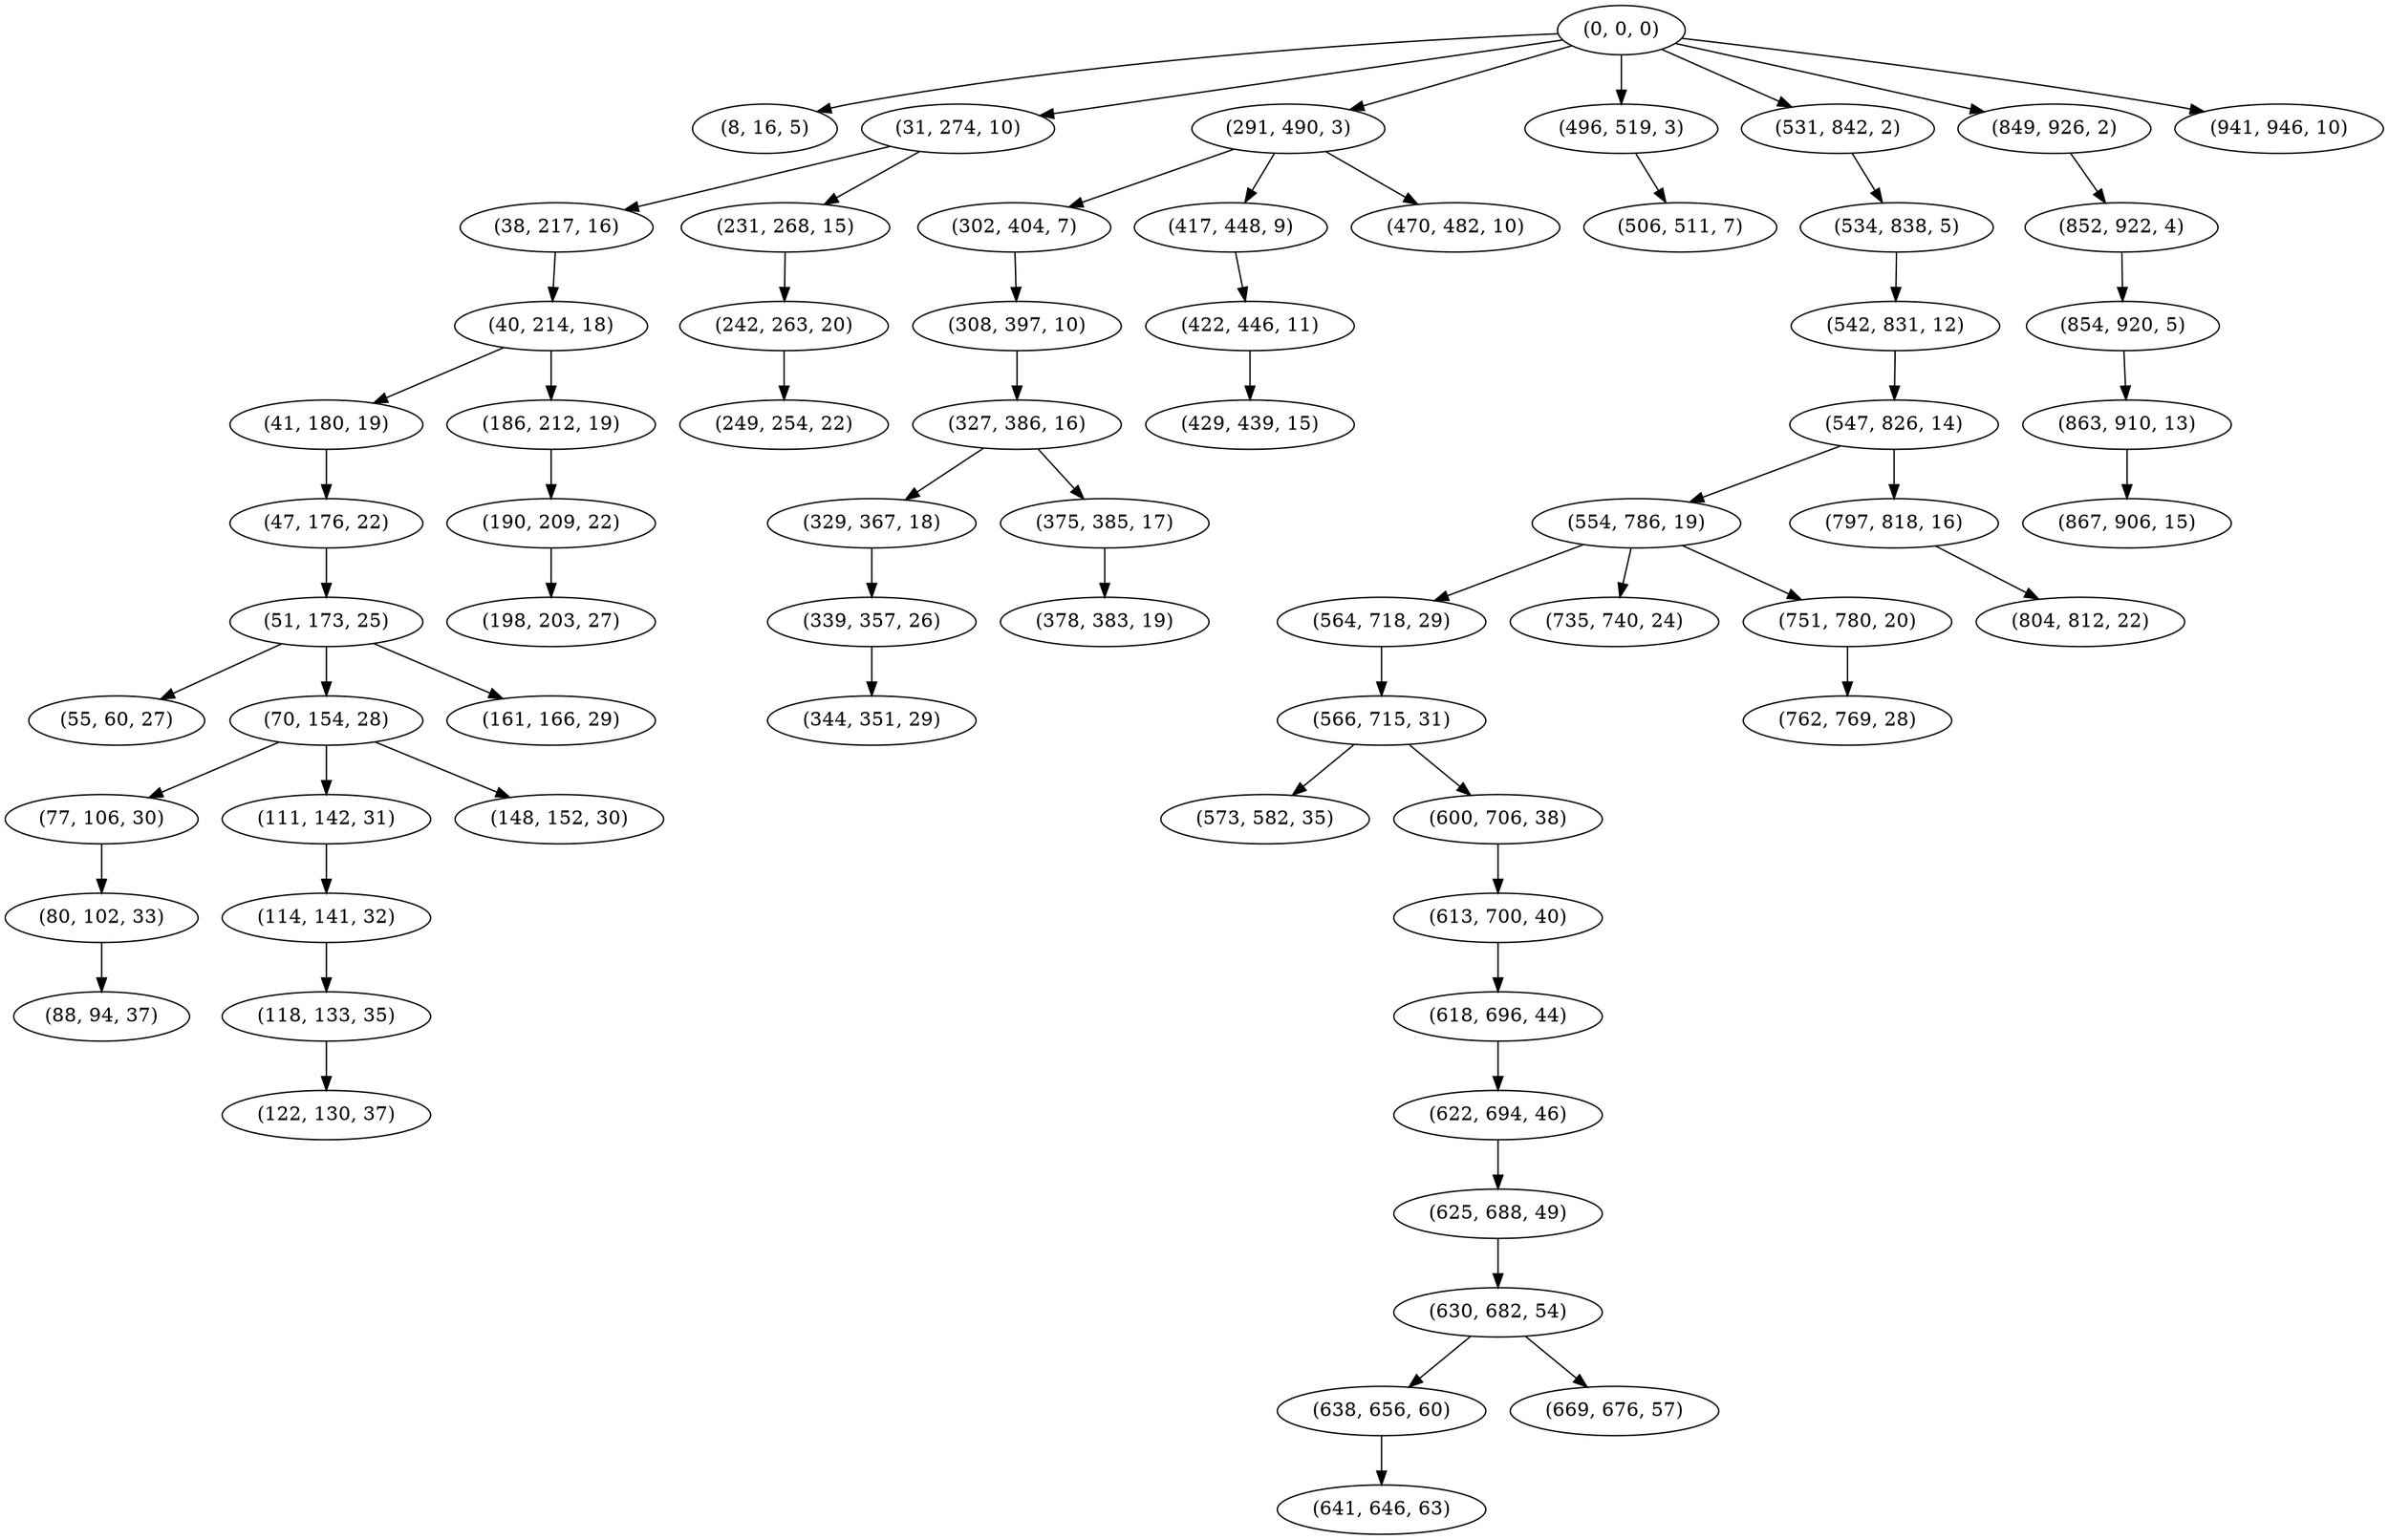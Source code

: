 digraph tree {
    "(0, 0, 0)";
    "(8, 16, 5)";
    "(31, 274, 10)";
    "(38, 217, 16)";
    "(40, 214, 18)";
    "(41, 180, 19)";
    "(47, 176, 22)";
    "(51, 173, 25)";
    "(55, 60, 27)";
    "(70, 154, 28)";
    "(77, 106, 30)";
    "(80, 102, 33)";
    "(88, 94, 37)";
    "(111, 142, 31)";
    "(114, 141, 32)";
    "(118, 133, 35)";
    "(122, 130, 37)";
    "(148, 152, 30)";
    "(161, 166, 29)";
    "(186, 212, 19)";
    "(190, 209, 22)";
    "(198, 203, 27)";
    "(231, 268, 15)";
    "(242, 263, 20)";
    "(249, 254, 22)";
    "(291, 490, 3)";
    "(302, 404, 7)";
    "(308, 397, 10)";
    "(327, 386, 16)";
    "(329, 367, 18)";
    "(339, 357, 26)";
    "(344, 351, 29)";
    "(375, 385, 17)";
    "(378, 383, 19)";
    "(417, 448, 9)";
    "(422, 446, 11)";
    "(429, 439, 15)";
    "(470, 482, 10)";
    "(496, 519, 3)";
    "(506, 511, 7)";
    "(531, 842, 2)";
    "(534, 838, 5)";
    "(542, 831, 12)";
    "(547, 826, 14)";
    "(554, 786, 19)";
    "(564, 718, 29)";
    "(566, 715, 31)";
    "(573, 582, 35)";
    "(600, 706, 38)";
    "(613, 700, 40)";
    "(618, 696, 44)";
    "(622, 694, 46)";
    "(625, 688, 49)";
    "(630, 682, 54)";
    "(638, 656, 60)";
    "(641, 646, 63)";
    "(669, 676, 57)";
    "(735, 740, 24)";
    "(751, 780, 20)";
    "(762, 769, 28)";
    "(797, 818, 16)";
    "(804, 812, 22)";
    "(849, 926, 2)";
    "(852, 922, 4)";
    "(854, 920, 5)";
    "(863, 910, 13)";
    "(867, 906, 15)";
    "(941, 946, 10)";
    "(0, 0, 0)" -> "(8, 16, 5)";
    "(0, 0, 0)" -> "(31, 274, 10)";
    "(0, 0, 0)" -> "(291, 490, 3)";
    "(0, 0, 0)" -> "(496, 519, 3)";
    "(0, 0, 0)" -> "(531, 842, 2)";
    "(0, 0, 0)" -> "(849, 926, 2)";
    "(0, 0, 0)" -> "(941, 946, 10)";
    "(31, 274, 10)" -> "(38, 217, 16)";
    "(31, 274, 10)" -> "(231, 268, 15)";
    "(38, 217, 16)" -> "(40, 214, 18)";
    "(40, 214, 18)" -> "(41, 180, 19)";
    "(40, 214, 18)" -> "(186, 212, 19)";
    "(41, 180, 19)" -> "(47, 176, 22)";
    "(47, 176, 22)" -> "(51, 173, 25)";
    "(51, 173, 25)" -> "(55, 60, 27)";
    "(51, 173, 25)" -> "(70, 154, 28)";
    "(51, 173, 25)" -> "(161, 166, 29)";
    "(70, 154, 28)" -> "(77, 106, 30)";
    "(70, 154, 28)" -> "(111, 142, 31)";
    "(70, 154, 28)" -> "(148, 152, 30)";
    "(77, 106, 30)" -> "(80, 102, 33)";
    "(80, 102, 33)" -> "(88, 94, 37)";
    "(111, 142, 31)" -> "(114, 141, 32)";
    "(114, 141, 32)" -> "(118, 133, 35)";
    "(118, 133, 35)" -> "(122, 130, 37)";
    "(186, 212, 19)" -> "(190, 209, 22)";
    "(190, 209, 22)" -> "(198, 203, 27)";
    "(231, 268, 15)" -> "(242, 263, 20)";
    "(242, 263, 20)" -> "(249, 254, 22)";
    "(291, 490, 3)" -> "(302, 404, 7)";
    "(291, 490, 3)" -> "(417, 448, 9)";
    "(291, 490, 3)" -> "(470, 482, 10)";
    "(302, 404, 7)" -> "(308, 397, 10)";
    "(308, 397, 10)" -> "(327, 386, 16)";
    "(327, 386, 16)" -> "(329, 367, 18)";
    "(327, 386, 16)" -> "(375, 385, 17)";
    "(329, 367, 18)" -> "(339, 357, 26)";
    "(339, 357, 26)" -> "(344, 351, 29)";
    "(375, 385, 17)" -> "(378, 383, 19)";
    "(417, 448, 9)" -> "(422, 446, 11)";
    "(422, 446, 11)" -> "(429, 439, 15)";
    "(496, 519, 3)" -> "(506, 511, 7)";
    "(531, 842, 2)" -> "(534, 838, 5)";
    "(534, 838, 5)" -> "(542, 831, 12)";
    "(542, 831, 12)" -> "(547, 826, 14)";
    "(547, 826, 14)" -> "(554, 786, 19)";
    "(547, 826, 14)" -> "(797, 818, 16)";
    "(554, 786, 19)" -> "(564, 718, 29)";
    "(554, 786, 19)" -> "(735, 740, 24)";
    "(554, 786, 19)" -> "(751, 780, 20)";
    "(564, 718, 29)" -> "(566, 715, 31)";
    "(566, 715, 31)" -> "(573, 582, 35)";
    "(566, 715, 31)" -> "(600, 706, 38)";
    "(600, 706, 38)" -> "(613, 700, 40)";
    "(613, 700, 40)" -> "(618, 696, 44)";
    "(618, 696, 44)" -> "(622, 694, 46)";
    "(622, 694, 46)" -> "(625, 688, 49)";
    "(625, 688, 49)" -> "(630, 682, 54)";
    "(630, 682, 54)" -> "(638, 656, 60)";
    "(630, 682, 54)" -> "(669, 676, 57)";
    "(638, 656, 60)" -> "(641, 646, 63)";
    "(751, 780, 20)" -> "(762, 769, 28)";
    "(797, 818, 16)" -> "(804, 812, 22)";
    "(849, 926, 2)" -> "(852, 922, 4)";
    "(852, 922, 4)" -> "(854, 920, 5)";
    "(854, 920, 5)" -> "(863, 910, 13)";
    "(863, 910, 13)" -> "(867, 906, 15)";
}
